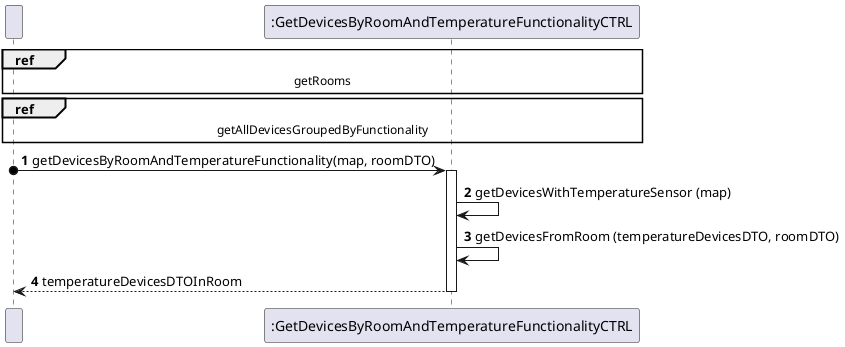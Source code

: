 @startuml
'https://plantuml.com/sequence-diagram

participant " " as User
participant Controller as ":GetDevicesByRoomAndTemperatureFunctionalityCTRL"


autonumber

ref over User, Controller: getRooms

ref over User, Controller: getAllDevicesGroupedByFunctionality

User o-> Controller: getDevicesByRoomAndTemperatureFunctionality(map, roomDTO)

activate Controller

Controller -> Controller: getDevicesWithTemperatureSensor (map)

Controller -> Controller: getDevicesFromRoom (temperatureDevicesDTO, roomDTO)

Controller --> User: temperatureDevicesDTOInRoom

deactivate Controller

@enduml